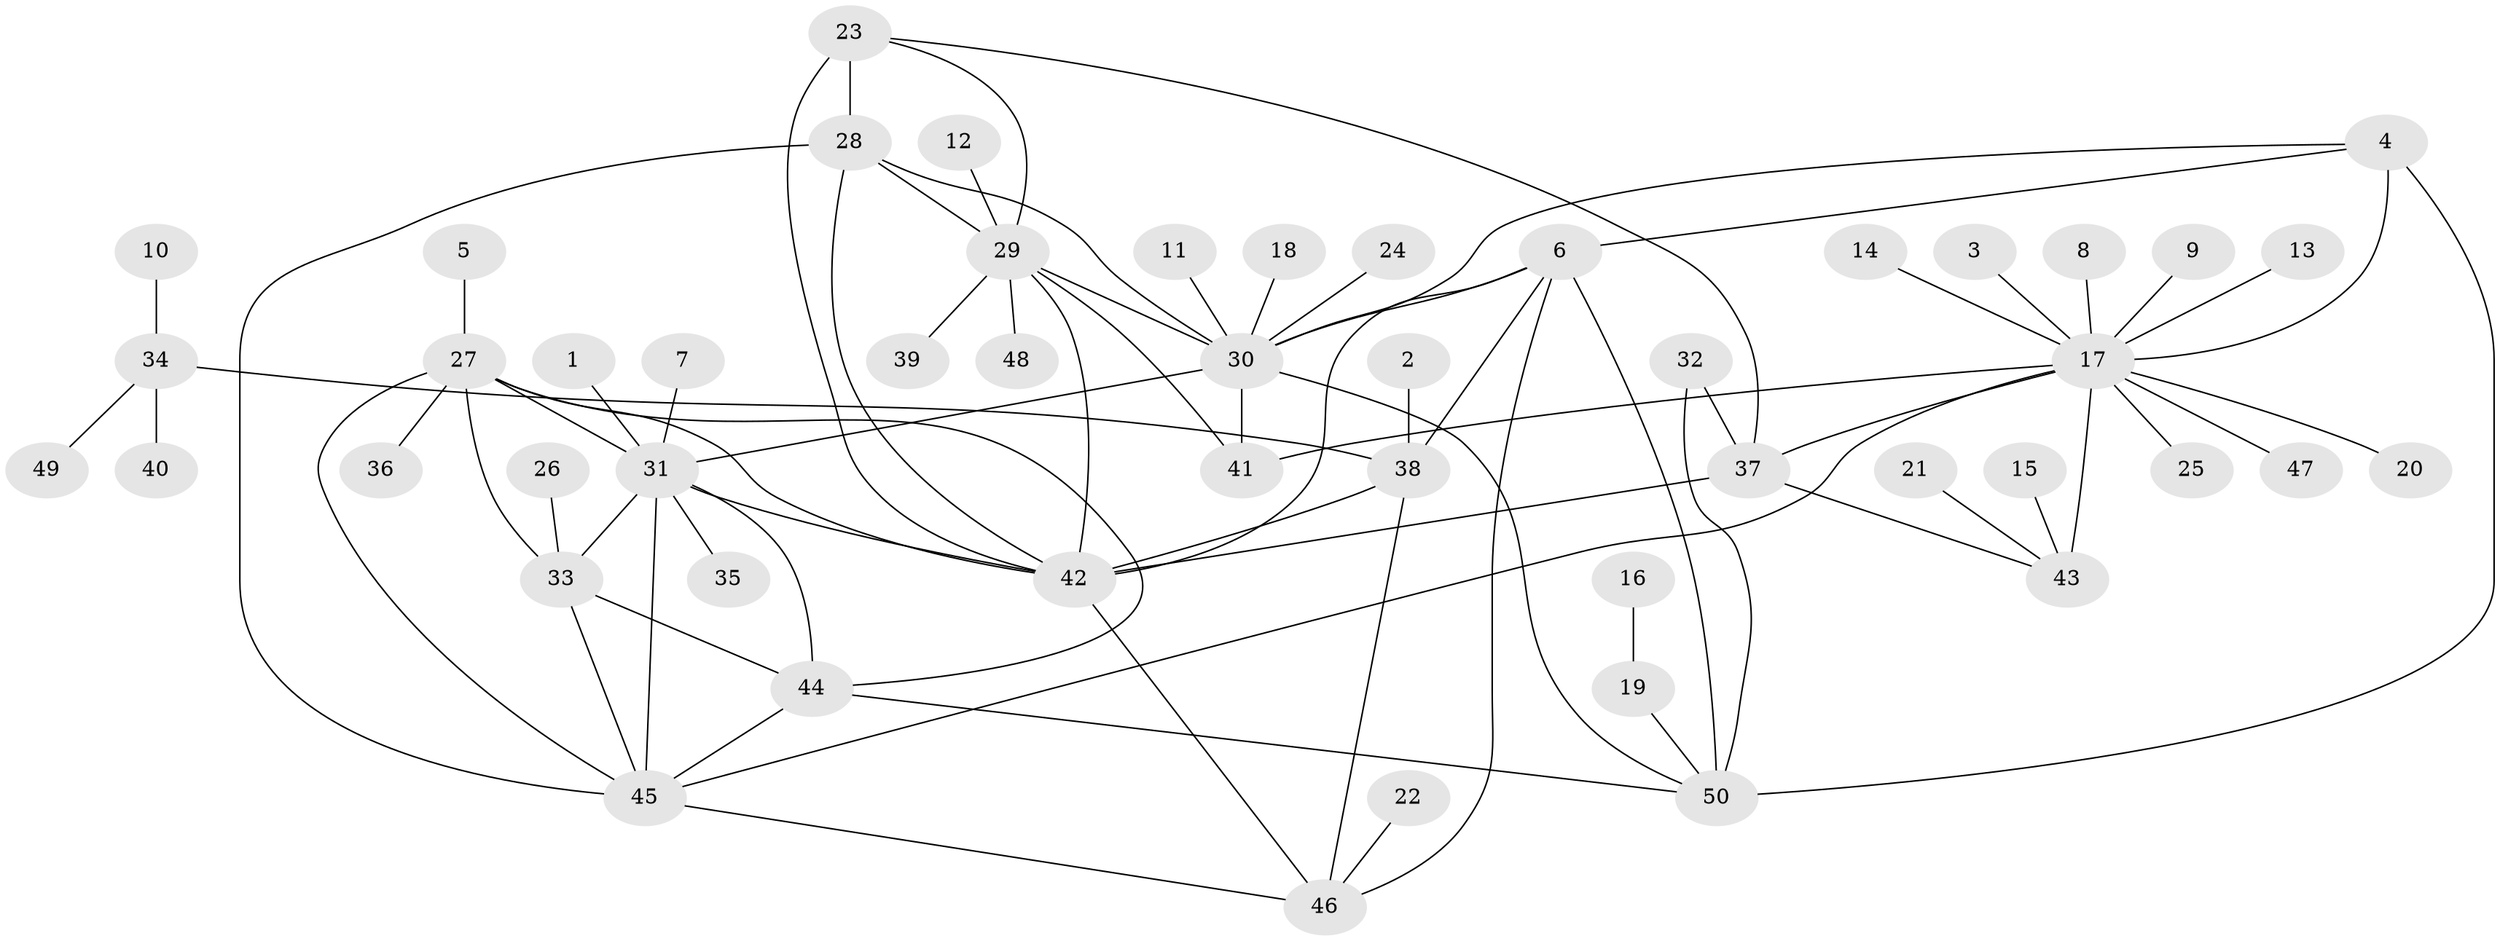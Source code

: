 // original degree distribution, {7: 0.02, 8: 0.09, 10: 0.01, 9: 0.02, 6: 0.08, 5: 0.03, 11: 0.01, 4: 0.03, 1: 0.57, 2: 0.11, 3: 0.03}
// Generated by graph-tools (version 1.1) at 2025/50/03/09/25 03:50:31]
// undirected, 50 vertices, 78 edges
graph export_dot {
graph [start="1"]
  node [color=gray90,style=filled];
  1;
  2;
  3;
  4;
  5;
  6;
  7;
  8;
  9;
  10;
  11;
  12;
  13;
  14;
  15;
  16;
  17;
  18;
  19;
  20;
  21;
  22;
  23;
  24;
  25;
  26;
  27;
  28;
  29;
  30;
  31;
  32;
  33;
  34;
  35;
  36;
  37;
  38;
  39;
  40;
  41;
  42;
  43;
  44;
  45;
  46;
  47;
  48;
  49;
  50;
  1 -- 31 [weight=1.0];
  2 -- 38 [weight=1.0];
  3 -- 17 [weight=1.0];
  4 -- 6 [weight=1.0];
  4 -- 17 [weight=1.0];
  4 -- 30 [weight=1.0];
  4 -- 50 [weight=2.0];
  5 -- 27 [weight=1.0];
  6 -- 30 [weight=1.0];
  6 -- 38 [weight=1.0];
  6 -- 42 [weight=1.0];
  6 -- 46 [weight=2.0];
  6 -- 50 [weight=2.0];
  7 -- 31 [weight=1.0];
  8 -- 17 [weight=1.0];
  9 -- 17 [weight=1.0];
  10 -- 34 [weight=1.0];
  11 -- 30 [weight=1.0];
  12 -- 29 [weight=1.0];
  13 -- 17 [weight=1.0];
  14 -- 17 [weight=1.0];
  15 -- 43 [weight=1.0];
  16 -- 19 [weight=1.0];
  17 -- 20 [weight=1.0];
  17 -- 25 [weight=1.0];
  17 -- 37 [weight=3.0];
  17 -- 41 [weight=2.0];
  17 -- 43 [weight=3.0];
  17 -- 45 [weight=1.0];
  17 -- 47 [weight=1.0];
  18 -- 30 [weight=1.0];
  19 -- 50 [weight=1.0];
  21 -- 43 [weight=1.0];
  22 -- 46 [weight=1.0];
  23 -- 28 [weight=2.0];
  23 -- 29 [weight=2.0];
  23 -- 37 [weight=1.0];
  23 -- 42 [weight=2.0];
  24 -- 30 [weight=1.0];
  26 -- 33 [weight=1.0];
  27 -- 31 [weight=1.0];
  27 -- 33 [weight=1.0];
  27 -- 36 [weight=1.0];
  27 -- 42 [weight=1.0];
  27 -- 44 [weight=1.0];
  27 -- 45 [weight=1.0];
  28 -- 29 [weight=1.0];
  28 -- 30 [weight=1.0];
  28 -- 42 [weight=1.0];
  28 -- 45 [weight=1.0];
  29 -- 30 [weight=1.0];
  29 -- 39 [weight=1.0];
  29 -- 41 [weight=1.0];
  29 -- 42 [weight=1.0];
  29 -- 48 [weight=1.0];
  30 -- 31 [weight=1.0];
  30 -- 41 [weight=1.0];
  30 -- 50 [weight=2.0];
  31 -- 33 [weight=1.0];
  31 -- 35 [weight=1.0];
  31 -- 42 [weight=1.0];
  31 -- 44 [weight=1.0];
  31 -- 45 [weight=1.0];
  32 -- 37 [weight=1.0];
  32 -- 50 [weight=1.0];
  33 -- 44 [weight=1.0];
  33 -- 45 [weight=1.0];
  34 -- 38 [weight=1.0];
  34 -- 40 [weight=1.0];
  34 -- 49 [weight=1.0];
  37 -- 42 [weight=1.0];
  37 -- 43 [weight=1.0];
  38 -- 42 [weight=1.0];
  38 -- 46 [weight=2.0];
  42 -- 46 [weight=3.0];
  44 -- 45 [weight=1.0];
  44 -- 50 [weight=1.0];
  45 -- 46 [weight=1.0];
}

